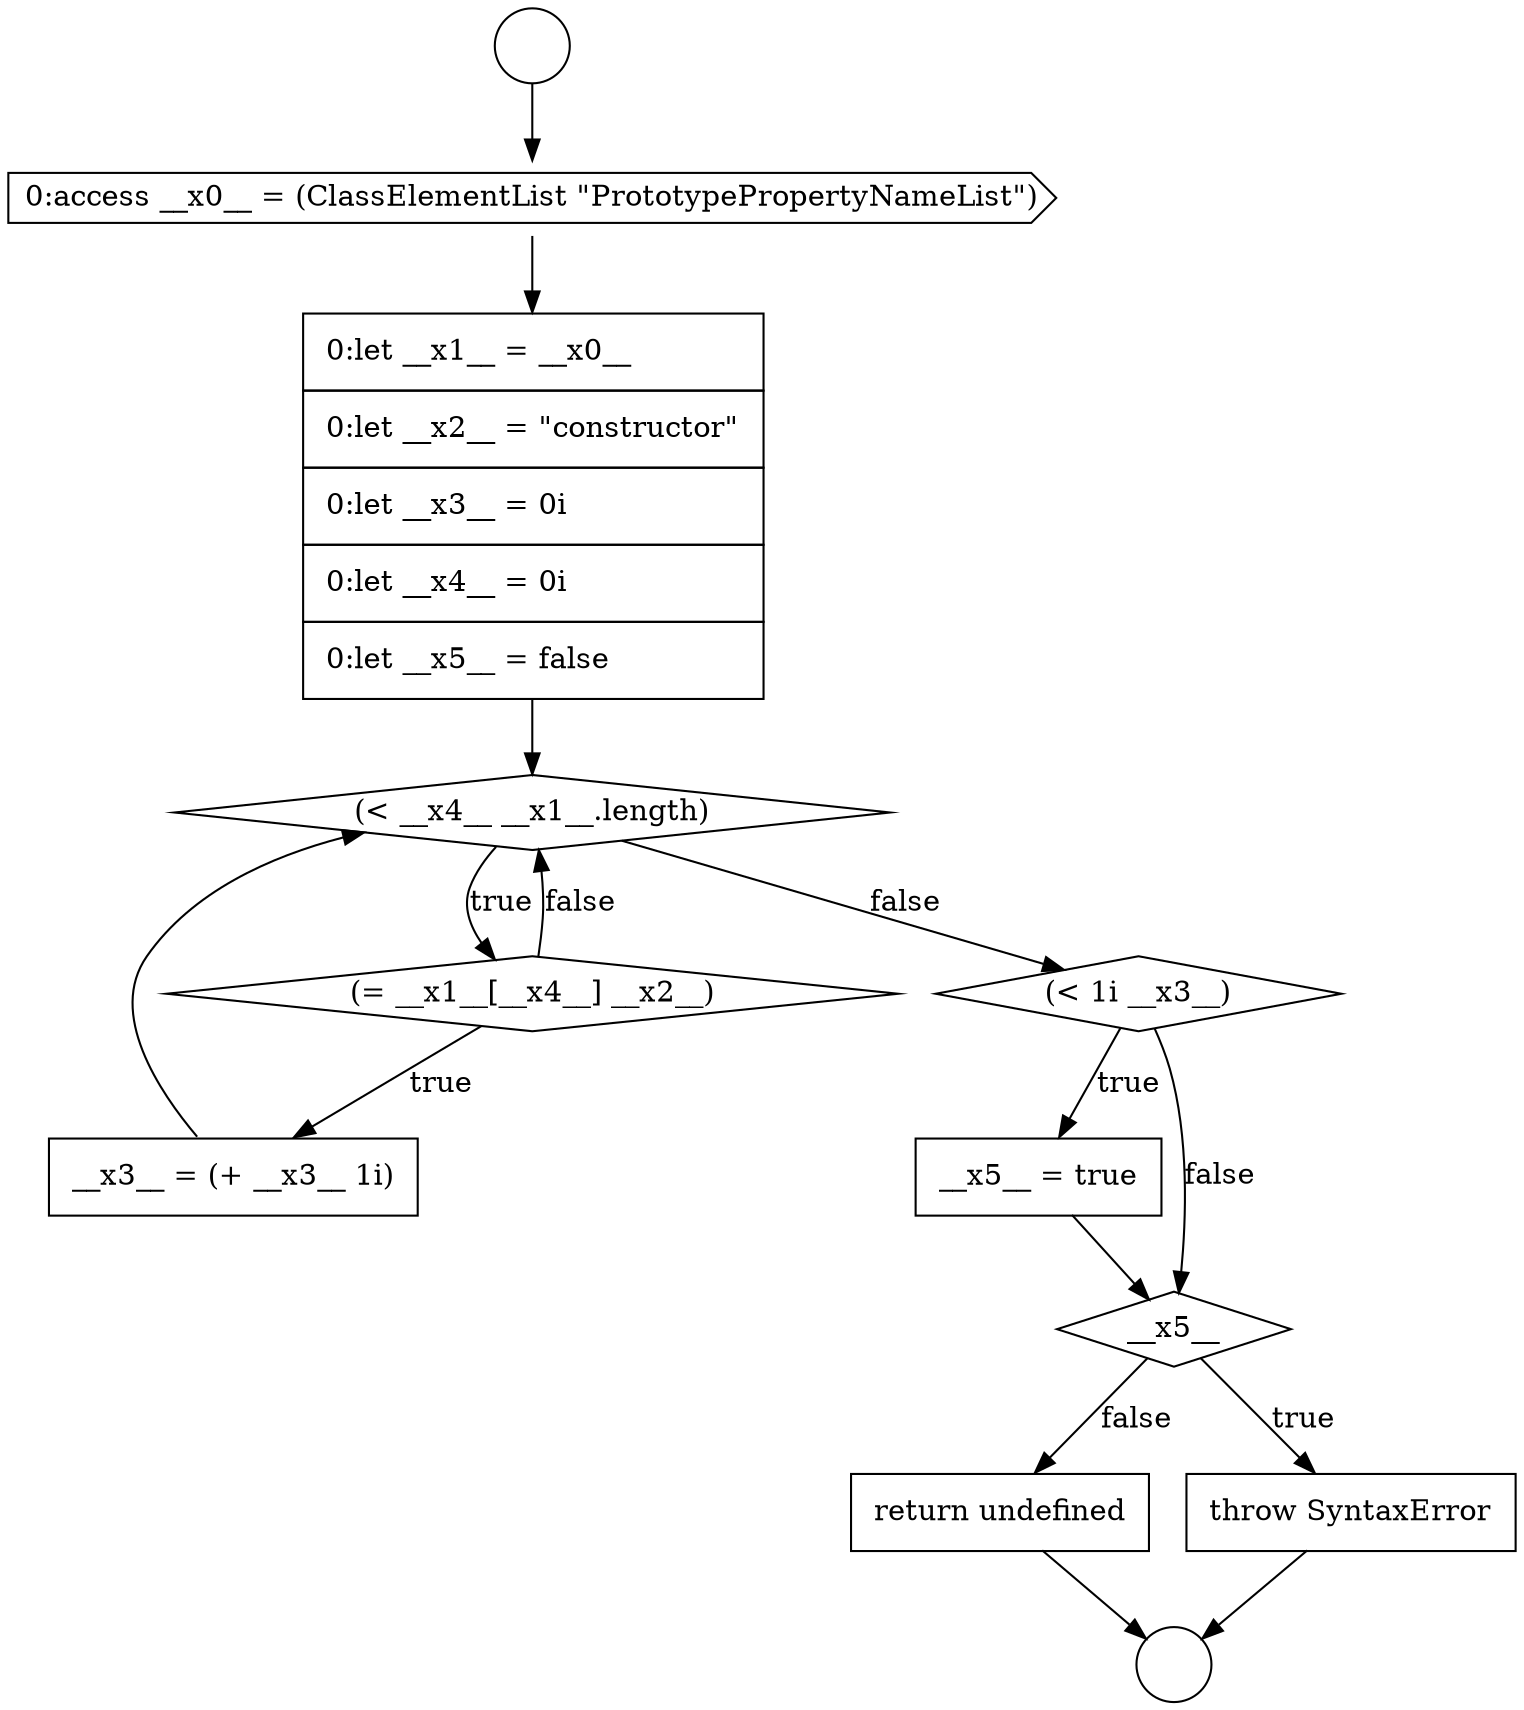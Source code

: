 digraph {
  node19355 [shape=none, margin=0, label=<<font color="black">
    <table border="0" cellborder="1" cellspacing="0" cellpadding="10">
      <tr><td align="left">return undefined</td></tr>
    </table>
  </font>> color="black" fillcolor="white" style=filled]
  node19351 [shape=diamond, label=<<font color="black">(&lt; 1i __x3__)</font>> color="black" fillcolor="white" style=filled]
  node19354 [shape=none, margin=0, label=<<font color="black">
    <table border="0" cellborder="1" cellspacing="0" cellpadding="10">
      <tr><td align="left">throw SyntaxError</td></tr>
    </table>
  </font>> color="black" fillcolor="white" style=filled]
  node19346 [shape=cds, label=<<font color="black">0:access __x0__ = (ClassElementList &quot;PrototypePropertyNameList&quot;)</font>> color="black" fillcolor="white" style=filled]
  node19347 [shape=none, margin=0, label=<<font color="black">
    <table border="0" cellborder="1" cellspacing="0" cellpadding="10">
      <tr><td align="left">0:let __x1__ = __x0__</td></tr>
      <tr><td align="left">0:let __x2__ = &quot;constructor&quot;</td></tr>
      <tr><td align="left">0:let __x3__ = 0i</td></tr>
      <tr><td align="left">0:let __x4__ = 0i</td></tr>
      <tr><td align="left">0:let __x5__ = false</td></tr>
    </table>
  </font>> color="black" fillcolor="white" style=filled]
  node19350 [shape=none, margin=0, label=<<font color="black">
    <table border="0" cellborder="1" cellspacing="0" cellpadding="10">
      <tr><td align="left">__x3__ = (+ __x3__ 1i)</td></tr>
    </table>
  </font>> color="black" fillcolor="white" style=filled]
  node19345 [shape=circle label=" " color="black" fillcolor="white" style=filled]
  node19352 [shape=none, margin=0, label=<<font color="black">
    <table border="0" cellborder="1" cellspacing="0" cellpadding="10">
      <tr><td align="left">__x5__ = true</td></tr>
    </table>
  </font>> color="black" fillcolor="white" style=filled]
  node19353 [shape=diamond, label=<<font color="black">__x5__</font>> color="black" fillcolor="white" style=filled]
  node19344 [shape=circle label=" " color="black" fillcolor="white" style=filled]
  node19349 [shape=diamond, label=<<font color="black">(= __x1__[__x4__] __x2__)</font>> color="black" fillcolor="white" style=filled]
  node19348 [shape=diamond, label=<<font color="black">(&lt; __x4__ __x1__.length)</font>> color="black" fillcolor="white" style=filled]
  node19347 -> node19348 [ color="black"]
  node19351 -> node19352 [label=<<font color="black">true</font>> color="black"]
  node19351 -> node19353 [label=<<font color="black">false</font>> color="black"]
  node19353 -> node19354 [label=<<font color="black">true</font>> color="black"]
  node19353 -> node19355 [label=<<font color="black">false</font>> color="black"]
  node19350 -> node19348 [ color="black"]
  node19344 -> node19346 [ color="black"]
  node19352 -> node19353 [ color="black"]
  node19346 -> node19347 [ color="black"]
  node19354 -> node19345 [ color="black"]
  node19349 -> node19350 [label=<<font color="black">true</font>> color="black"]
  node19349 -> node19348 [label=<<font color="black">false</font>> color="black"]
  node19348 -> node19349 [label=<<font color="black">true</font>> color="black"]
  node19348 -> node19351 [label=<<font color="black">false</font>> color="black"]
  node19355 -> node19345 [ color="black"]
}

